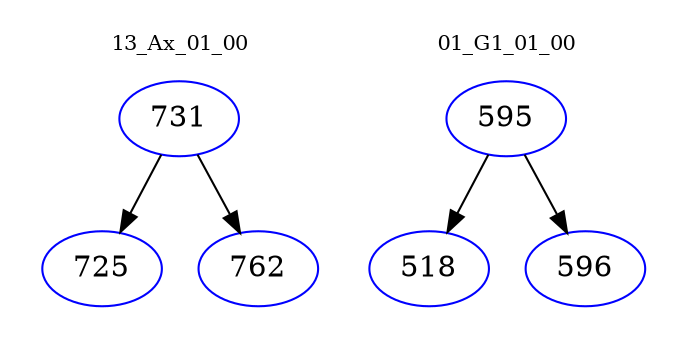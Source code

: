digraph{
subgraph cluster_0 {
color = white
label = "13_Ax_01_00";
fontsize=10;
T0_731 [label="731", color="blue"]
T0_731 -> T0_725 [color="black"]
T0_725 [label="725", color="blue"]
T0_731 -> T0_762 [color="black"]
T0_762 [label="762", color="blue"]
}
subgraph cluster_1 {
color = white
label = "01_G1_01_00";
fontsize=10;
T1_595 [label="595", color="blue"]
T1_595 -> T1_518 [color="black"]
T1_518 [label="518", color="blue"]
T1_595 -> T1_596 [color="black"]
T1_596 [label="596", color="blue"]
}
}

